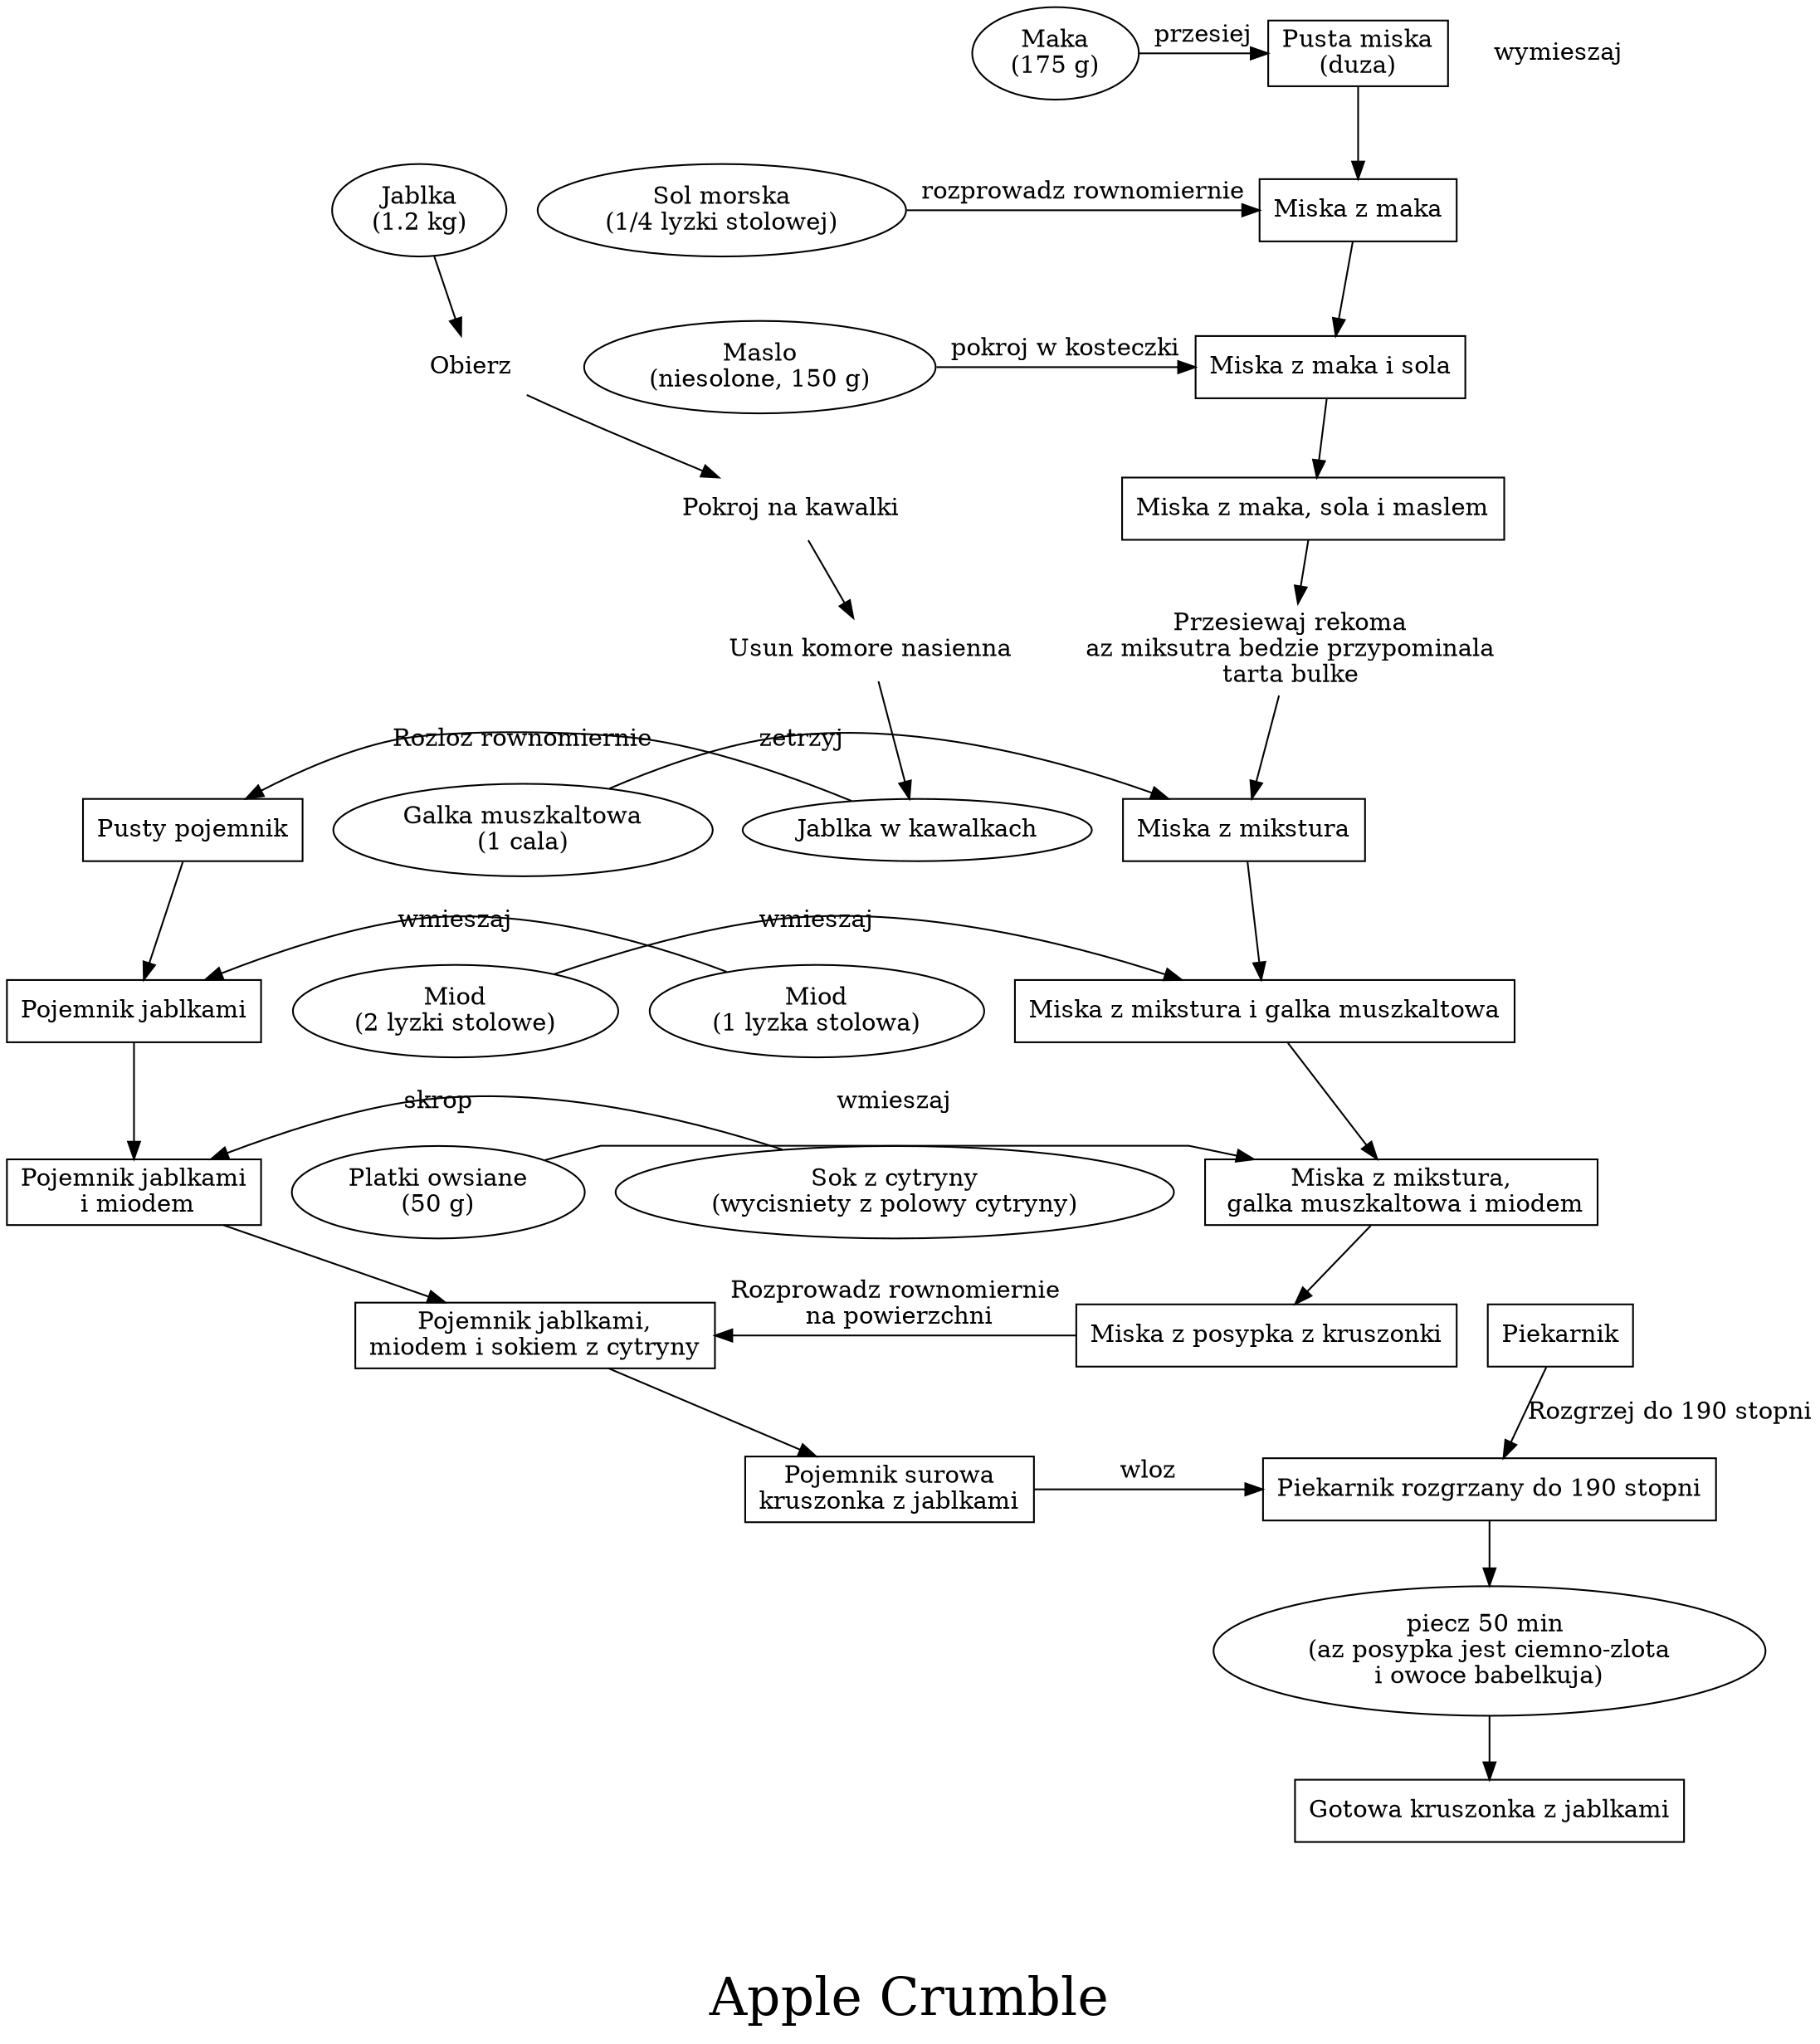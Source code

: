 
digraph G {
  fontsize=30
  label="\n\nApple Crumble"
  {rank=same pojemnik,jablka2}
  {rank=same pojemnik2,miod}
  {rank=same pojemnik3,sok}
  {rank=same miska,maka}
  {rank=same miska2,sol}
  {rank=same miska3,maslo}
  {rank=same miska5,galka}
  {rank=same miska6,miod2}
  {rank=same miska7,platki}
  {rank=same miska8,pojemnik4}
  {rank=same pojemnik5,piekarnik2}
  miod[label="Miod\n(1 lyzka stolowa)"] 
  miod2[label="Miod\n(2 lyzki stolowe)"] 
  maka[label="Maka\n(175 g)"] 
  galka[label="Galka muszkaltowa\n(1 cala)",group=g1] 
  platki[label="Platki owsiane\n(50 g)"] 
  maslo[label="Maslo\n(niesolone, 150 g)"] 
  sol[label="Sol morska\n(1/4 lyzki stolowej)"] 
  jablka[label="Jablka\n(1.2 kg)"] 
  jablka2[label="Jablka w kawalkach"] 
  sok[label="Sok z cytryny\n(wycisniety z polowy cytryny)"] 
  mieszaj[label="wymieszaj",shape=none] 
  obierz[label="Obierz",shape=none] 
  przesiewaj[label="Przesiewaj rekoma\naz miksutra bedzie przypominala\ntarta bulke",shape=none] 
  usun_nasiona[label="Usun komore nasienna",shape=none] 
  pokroj[label="Pokroj na kawalki",shape=none] 
  piecz[label="piecz 50 min \n(az posypka jest ciemno-zlota\ni owoce babelkuja)"]
  pojemnik[label="Pusty pojemnik",shape=rectrangle]
  pojemnik2[label="Pojemnik jablkami",shape=rectrangle]
  pojemnik3[label="Pojemnik jablkami\n i miodem",shape=rectrangle]
  pojemnik4[label="Pojemnik jablkami,\nmiodem i sokiem z cytryny",shape=rectrangle]
  pojemnik5[label="Pojemnik surowa\nkruszonka z jablkami",shape=rectrangle]
  piekarnik[label="Piekarnik",shape=rectrangle]
  piekarnik2[label="Piekarnik rozgrzany do 190 stopni",shape=rectrangle]
  piekarnik3[label="Gotowa kruszonka z jablkami",shape=rectrangle]


  miska[label="Pusta miska\n(duza)",shape=rectrangle]
  miska2[label="Miska z maka",shape=rectrangle]
  miska3[label="Miska z maka i sola",shape=rectrangle]
  miska4[label="Miska z maka, sola i maslem",shape=rectrangle]
  miska5[label="Miska z mikstura",shape=rectrangle,group=g1]
  miska6[label="Miska z mikstura i galka muszkaltowa",shape=rectrangle]
  miska7[label="Miska z mikstura,\n galka muszkaltowa i miodem",shape=rectrangle]
  miska8[label="Miska z posypka z kruszonki",shape=rectrangle]

  piekarnik->piekarnik2[label="Rozgrzej do 190 stopni"]

  jablka->obierz->pokroj->usun_nasiona->jablka2
  jablka2->pojemnik[label="Rozloz rownomiernie"]
  pojemnik->pojemnik2
  miod->pojemnik2[label="wmieszaj"]
  pojemnik2->pojemnik3[weight=100]
  sok->pojemnik3[label="skrop"]
  pojemnik3->pojemnik4

  maka->miska[label="przesiej"]
  miska->miska2
  sol->miska2[label="rozprowadz rownomiernie"]
  miska2->miska3

  maslo->miska3[label="pokroj w kosteczki"]
  miska3->miska4->przesiewaj->miska5
  galka->miska5[label="zetrzyj"]
  miska5->miska6 
  miod2->miska6[label="wmieszaj"]
  miska6->miska7
  platki->miska7[label="wmieszaj"]
  miska7->miska8

  miska8->pojemnik4[label="Rozprowadz rownomiernie\n na powierzchni"]
  pojemnik4->pojemnik5
  
  pojemnik5->piekarnik2[label="wloz"]
  piekarnik2->piecz->piekarnik3

  
  
}

